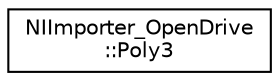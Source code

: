 digraph "Graphical Class Hierarchy"
{
  edge [fontname="Helvetica",fontsize="10",labelfontname="Helvetica",labelfontsize="10"];
  node [fontname="Helvetica",fontsize="10",shape=record];
  rankdir="LR";
  Node0 [label="NIImporter_OpenDrive\l::Poly3",height=0.2,width=0.4,color="black", fillcolor="white", style="filled",URL="$dc/d7d/struct_n_i_importer___open_drive_1_1_poly3.html"];
}
